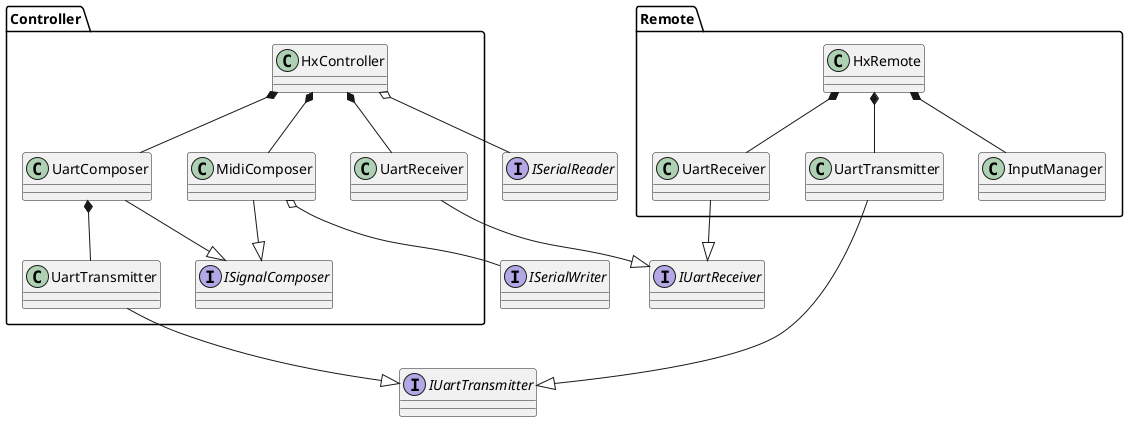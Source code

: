 @startuml MidiHxSnapshotControl Class Diagram

interface ISerialReader
interface ISerialWriter
interface IUartReceiver
interface IUartTransmitter

package Controller {
  interface ISignalComposer
  class HxController
  class UartReceiver
  class UartTransmitter
  class MidiComposer
  class UartComposer

  HxController o-- ISerialReader
  MidiComposer o-- ISerialWriter
  HxController *-- UartReceiver
  UartComposer *-- UartTransmitter
  HxController *-- MidiComposer
  HxController *-- UartComposer
  UartReceiver --|> IUartReceiver
  UartTransmitter --|> IUartTransmitter
  MidiComposer --|> ISignalComposer
  UartComposer --|> ISignalComposer
}

package Remote {
  class HxRemote
  class UartReceiver
  class UartTransmitter
  class InputManager

  HxRemote *-- UartReceiver
  HxRemote *-- UartTransmitter
  HxRemote *-- InputManager
  UartReceiver --|> IUartReceiver
  UartTransmitter --|> IUartTransmitter
}
